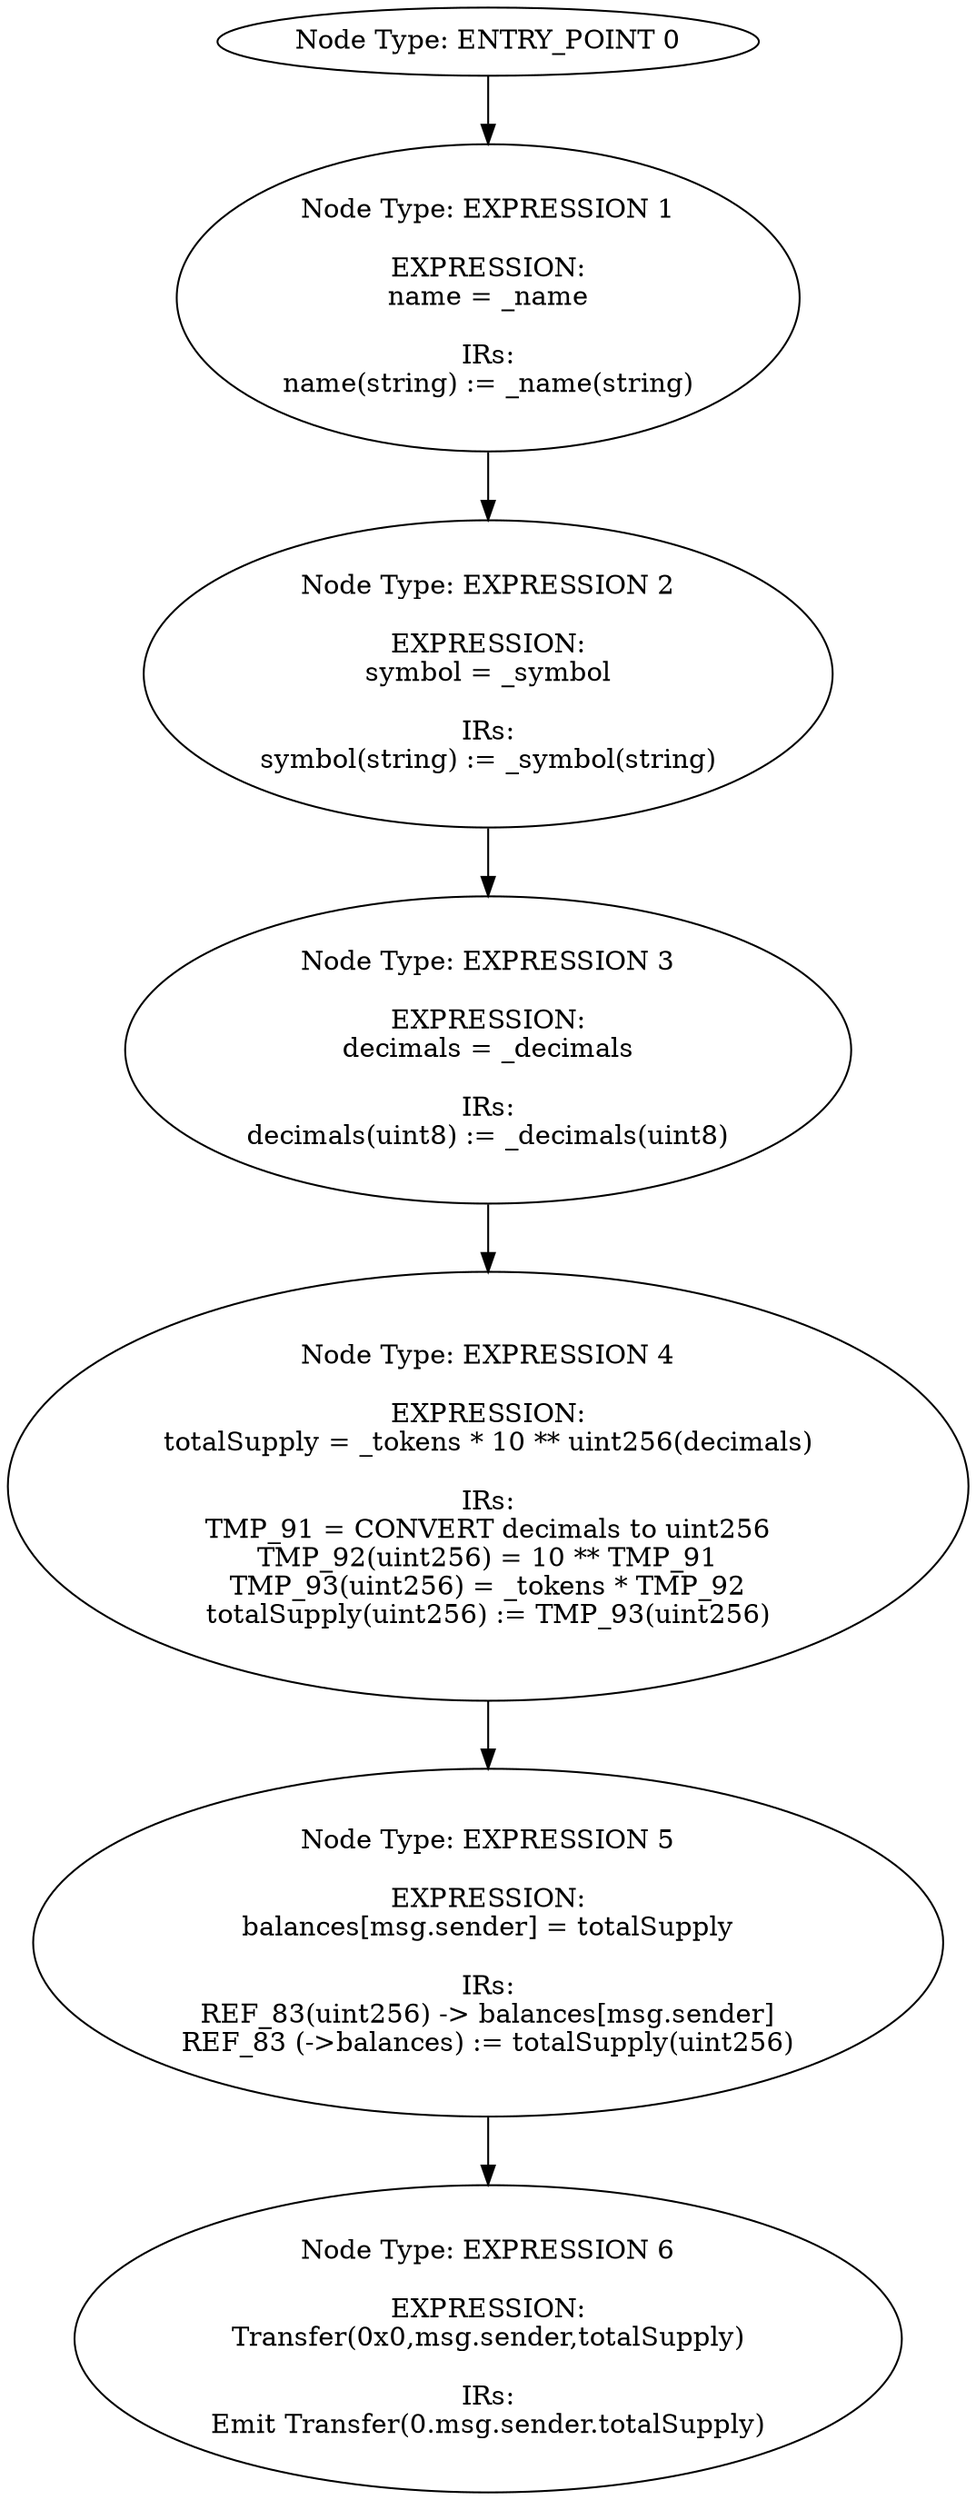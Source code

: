 digraph{
0[label="Node Type: ENTRY_POINT 0
"];
0->1;
1[label="Node Type: EXPRESSION 1

EXPRESSION:
name = _name

IRs:
name(string) := _name(string)"];
1->2;
2[label="Node Type: EXPRESSION 2

EXPRESSION:
symbol = _symbol

IRs:
symbol(string) := _symbol(string)"];
2->3;
3[label="Node Type: EXPRESSION 3

EXPRESSION:
decimals = _decimals

IRs:
decimals(uint8) := _decimals(uint8)"];
3->4;
4[label="Node Type: EXPRESSION 4

EXPRESSION:
totalSupply = _tokens * 10 ** uint256(decimals)

IRs:
TMP_91 = CONVERT decimals to uint256
TMP_92(uint256) = 10 ** TMP_91
TMP_93(uint256) = _tokens * TMP_92
totalSupply(uint256) := TMP_93(uint256)"];
4->5;
5[label="Node Type: EXPRESSION 5

EXPRESSION:
balances[msg.sender] = totalSupply

IRs:
REF_83(uint256) -> balances[msg.sender]
REF_83 (->balances) := totalSupply(uint256)"];
5->6;
6[label="Node Type: EXPRESSION 6

EXPRESSION:
Transfer(0x0,msg.sender,totalSupply)

IRs:
Emit Transfer(0.msg.sender.totalSupply)"];
}
